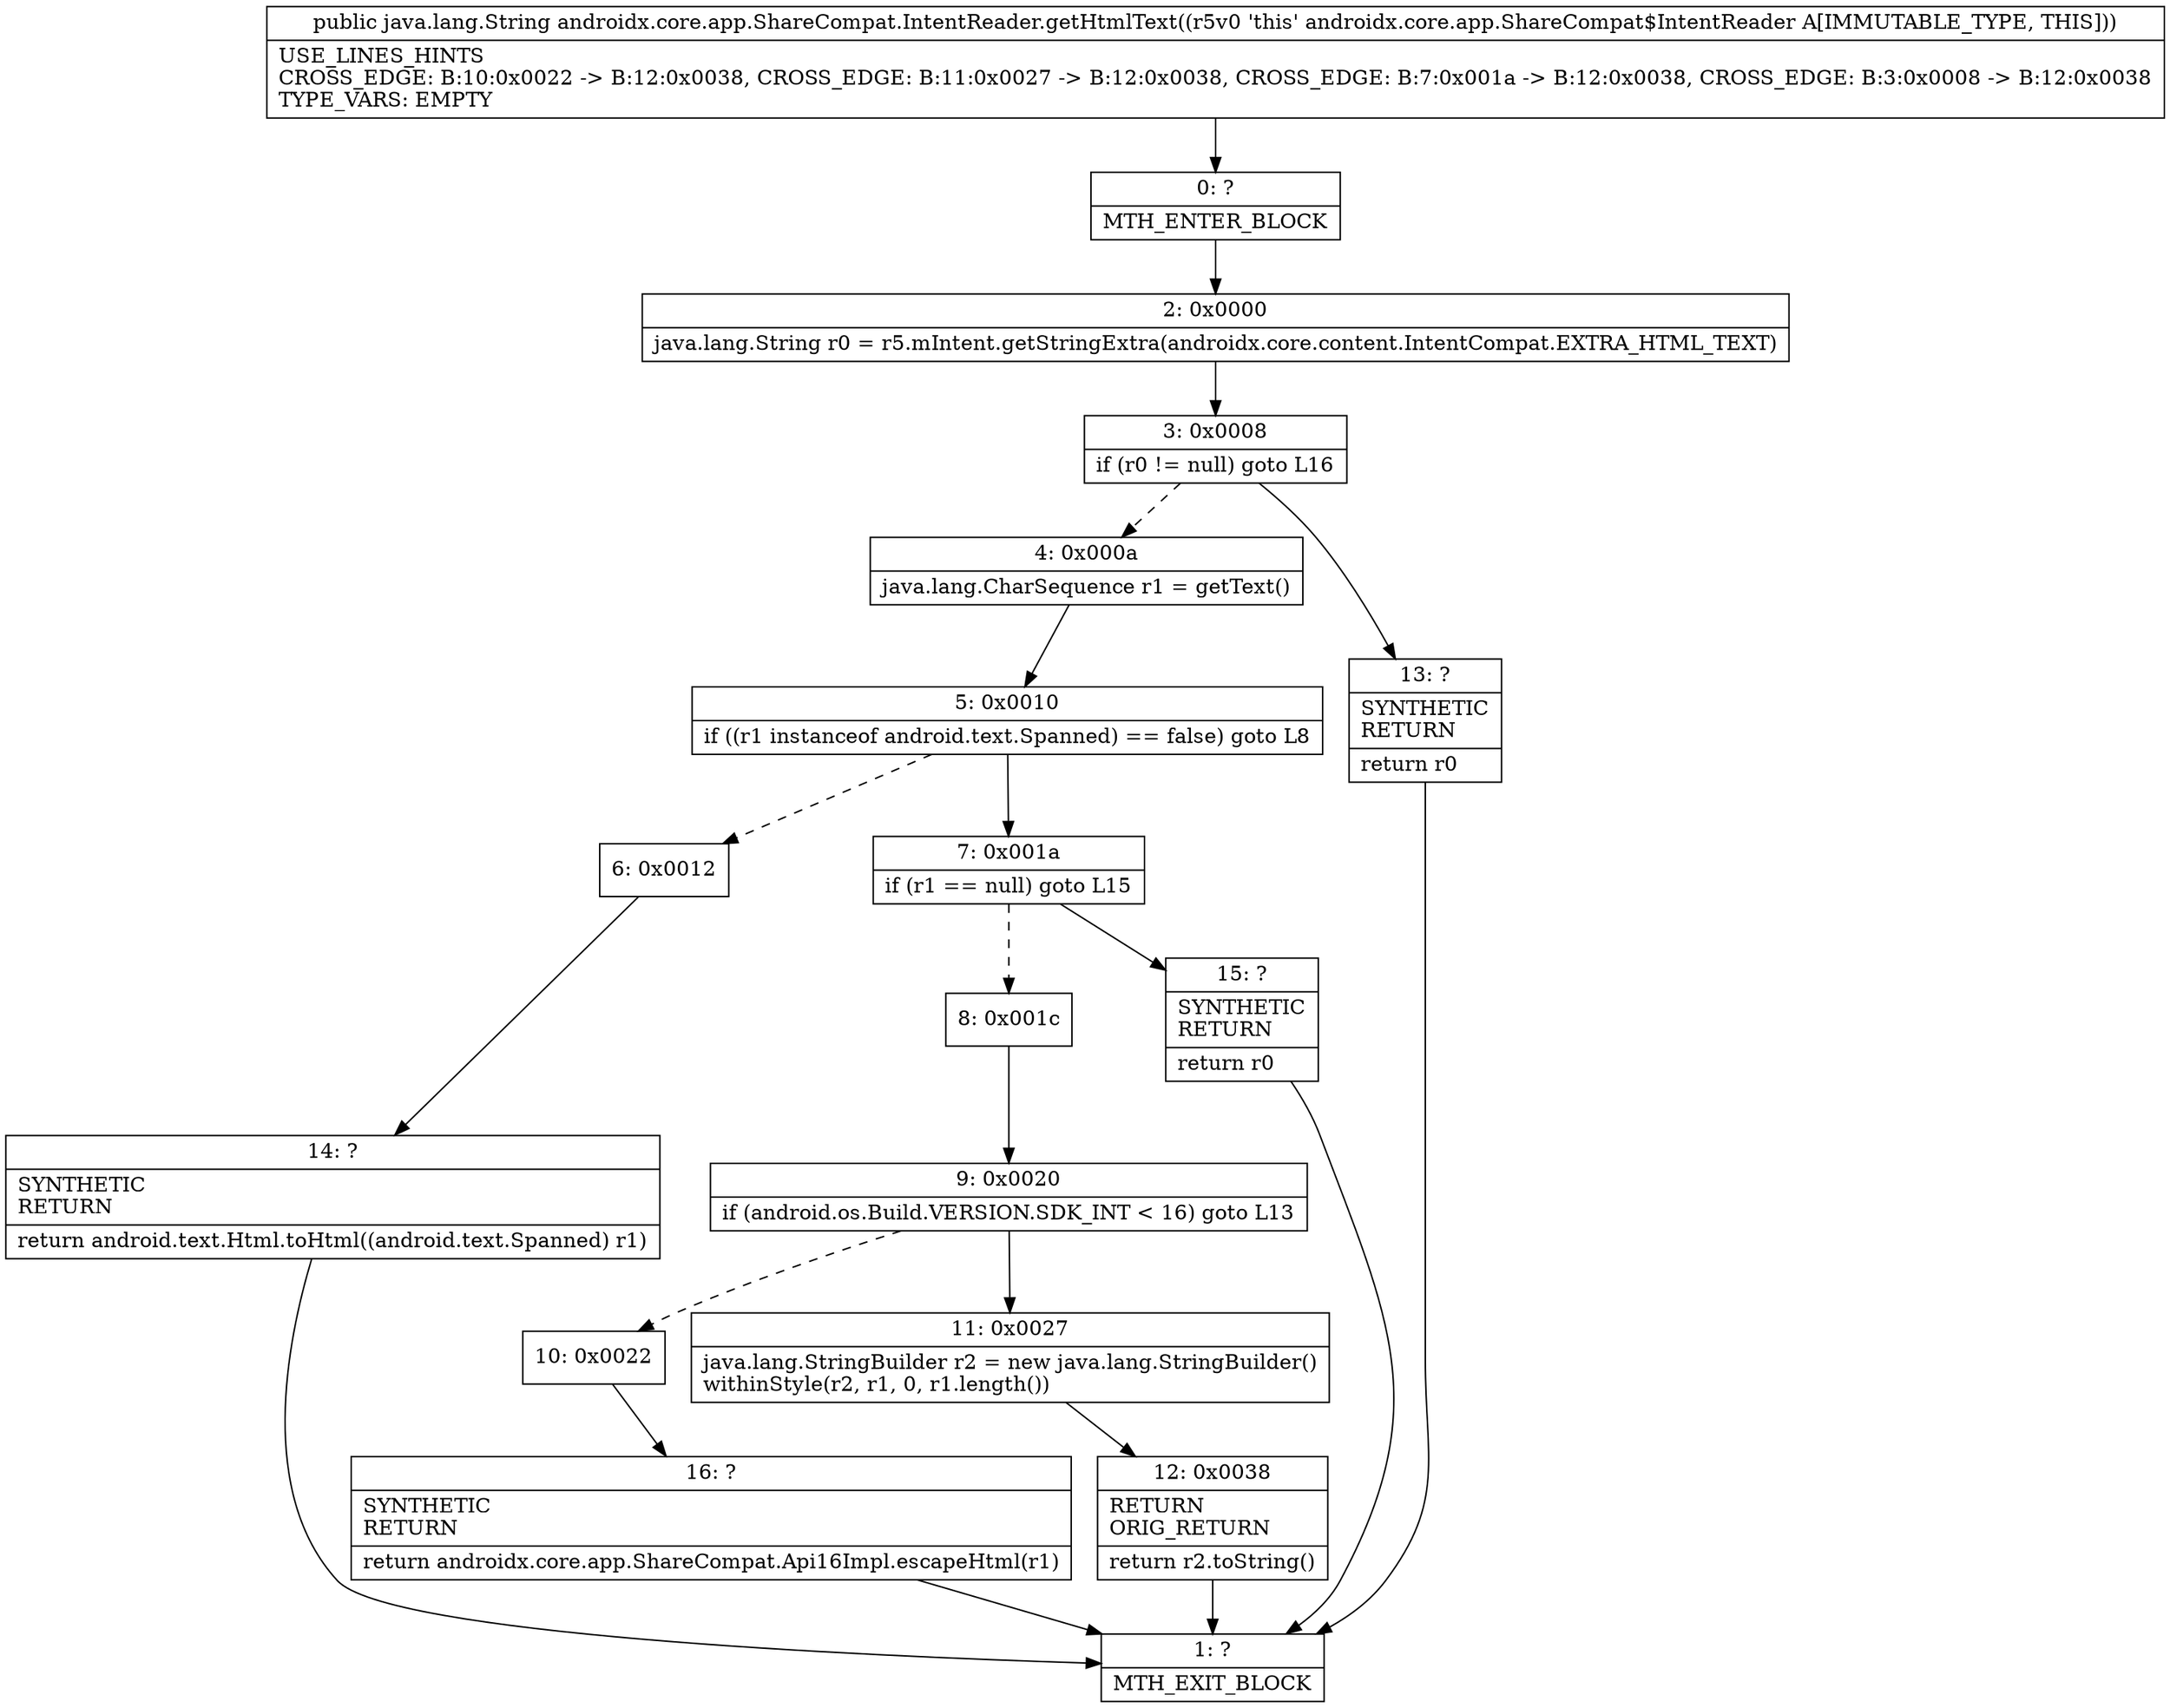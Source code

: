 digraph "CFG forandroidx.core.app.ShareCompat.IntentReader.getHtmlText()Ljava\/lang\/String;" {
Node_0 [shape=record,label="{0\:\ ?|MTH_ENTER_BLOCK\l}"];
Node_2 [shape=record,label="{2\:\ 0x0000|java.lang.String r0 = r5.mIntent.getStringExtra(androidx.core.content.IntentCompat.EXTRA_HTML_TEXT)\l}"];
Node_3 [shape=record,label="{3\:\ 0x0008|if (r0 != null) goto L16\l}"];
Node_4 [shape=record,label="{4\:\ 0x000a|java.lang.CharSequence r1 = getText()\l}"];
Node_5 [shape=record,label="{5\:\ 0x0010|if ((r1 instanceof android.text.Spanned) == false) goto L8\l}"];
Node_6 [shape=record,label="{6\:\ 0x0012}"];
Node_14 [shape=record,label="{14\:\ ?|SYNTHETIC\lRETURN\l|return android.text.Html.toHtml((android.text.Spanned) r1)\l}"];
Node_1 [shape=record,label="{1\:\ ?|MTH_EXIT_BLOCK\l}"];
Node_7 [shape=record,label="{7\:\ 0x001a|if (r1 == null) goto L15\l}"];
Node_8 [shape=record,label="{8\:\ 0x001c}"];
Node_9 [shape=record,label="{9\:\ 0x0020|if (android.os.Build.VERSION.SDK_INT \< 16) goto L13\l}"];
Node_10 [shape=record,label="{10\:\ 0x0022}"];
Node_16 [shape=record,label="{16\:\ ?|SYNTHETIC\lRETURN\l|return androidx.core.app.ShareCompat.Api16Impl.escapeHtml(r1)\l}"];
Node_11 [shape=record,label="{11\:\ 0x0027|java.lang.StringBuilder r2 = new java.lang.StringBuilder()\lwithinStyle(r2, r1, 0, r1.length())\l}"];
Node_12 [shape=record,label="{12\:\ 0x0038|RETURN\lORIG_RETURN\l|return r2.toString()\l}"];
Node_15 [shape=record,label="{15\:\ ?|SYNTHETIC\lRETURN\l|return r0\l}"];
Node_13 [shape=record,label="{13\:\ ?|SYNTHETIC\lRETURN\l|return r0\l}"];
MethodNode[shape=record,label="{public java.lang.String androidx.core.app.ShareCompat.IntentReader.getHtmlText((r5v0 'this' androidx.core.app.ShareCompat$IntentReader A[IMMUTABLE_TYPE, THIS]))  | USE_LINES_HINTS\lCROSS_EDGE: B:10:0x0022 \-\> B:12:0x0038, CROSS_EDGE: B:11:0x0027 \-\> B:12:0x0038, CROSS_EDGE: B:7:0x001a \-\> B:12:0x0038, CROSS_EDGE: B:3:0x0008 \-\> B:12:0x0038\lTYPE_VARS: EMPTY\l}"];
MethodNode -> Node_0;Node_0 -> Node_2;
Node_2 -> Node_3;
Node_3 -> Node_4[style=dashed];
Node_3 -> Node_13;
Node_4 -> Node_5;
Node_5 -> Node_6[style=dashed];
Node_5 -> Node_7;
Node_6 -> Node_14;
Node_14 -> Node_1;
Node_7 -> Node_8[style=dashed];
Node_7 -> Node_15;
Node_8 -> Node_9;
Node_9 -> Node_10[style=dashed];
Node_9 -> Node_11;
Node_10 -> Node_16;
Node_16 -> Node_1;
Node_11 -> Node_12;
Node_12 -> Node_1;
Node_15 -> Node_1;
Node_13 -> Node_1;
}

